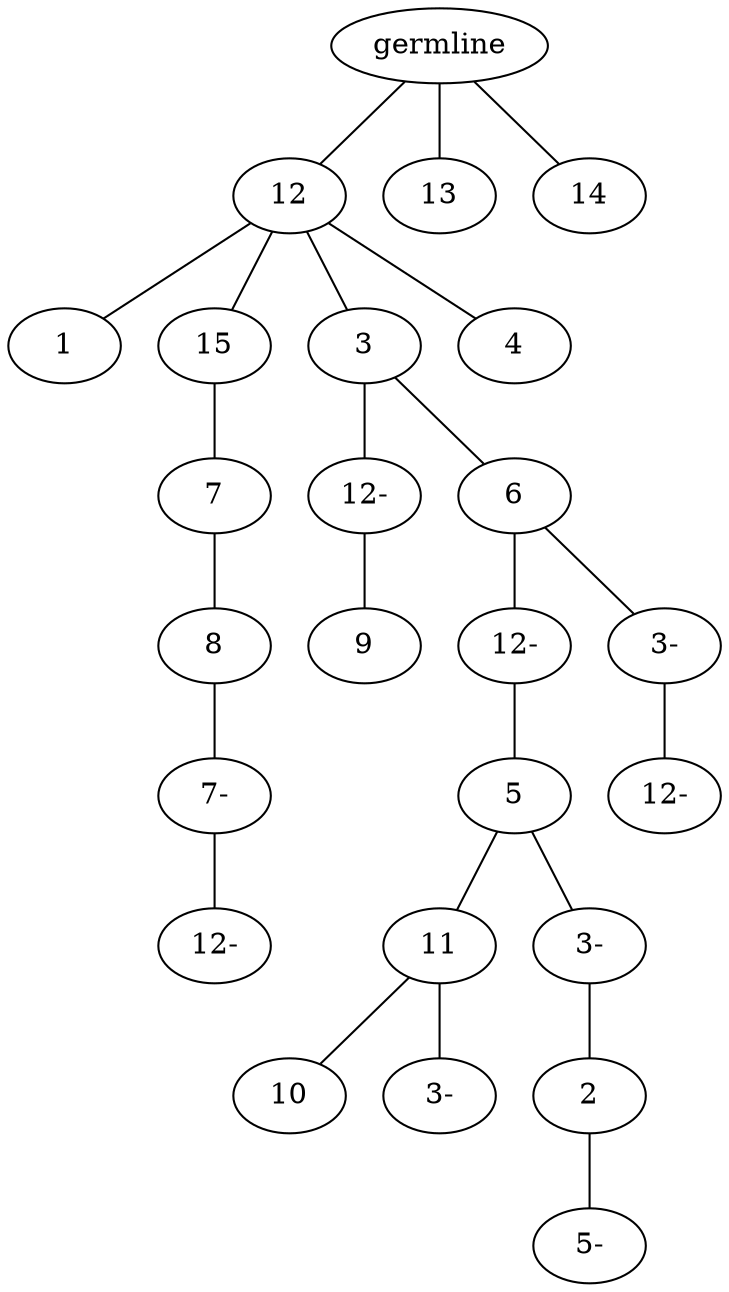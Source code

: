 graph tree {
    "139699925067616" [label="germline"];
    "139699924673968" [label="12"];
    "139699924675072" [label="1"];
    "139699924673440" [label="15"];
    "139699924987856" [label="7"];
    "139699924984832" [label="8"];
    "139699924940832" [label="7-"];
    "139699924969648" [label="12-"];
    "139699924675168" [label="3"];
    "139699924985744" [label="12-"];
    "139699924940544" [label="9"];
    "139699924984016" [label="6"];
    "139699924814144" [label="12-"];
    "139699924811984" [label="5"];
    "139699924813232" [label="11"];
    "139699924813808" [label="10"];
    "139699924815392" [label="3-"];
    "139699924812128" [label="3-"];
    "139699924811840" [label="2"];
    "139699924813760" [label="5-"];
    "139699924812944" [label="3-"];
    "139699924812800" [label="12-"];
    "139699925204608" [label="4"];
    "139699924675984" [label="13"];
    "139699924674688" [label="14"];
    "139699925067616" -- "139699924673968";
    "139699925067616" -- "139699924675984";
    "139699925067616" -- "139699924674688";
    "139699924673968" -- "139699924675072";
    "139699924673968" -- "139699924673440";
    "139699924673968" -- "139699924675168";
    "139699924673968" -- "139699925204608";
    "139699924673440" -- "139699924987856";
    "139699924987856" -- "139699924984832";
    "139699924984832" -- "139699924940832";
    "139699924940832" -- "139699924969648";
    "139699924675168" -- "139699924985744";
    "139699924675168" -- "139699924984016";
    "139699924985744" -- "139699924940544";
    "139699924984016" -- "139699924814144";
    "139699924984016" -- "139699924812944";
    "139699924814144" -- "139699924811984";
    "139699924811984" -- "139699924813232";
    "139699924811984" -- "139699924812128";
    "139699924813232" -- "139699924813808";
    "139699924813232" -- "139699924815392";
    "139699924812128" -- "139699924811840";
    "139699924811840" -- "139699924813760";
    "139699924812944" -- "139699924812800";
}
